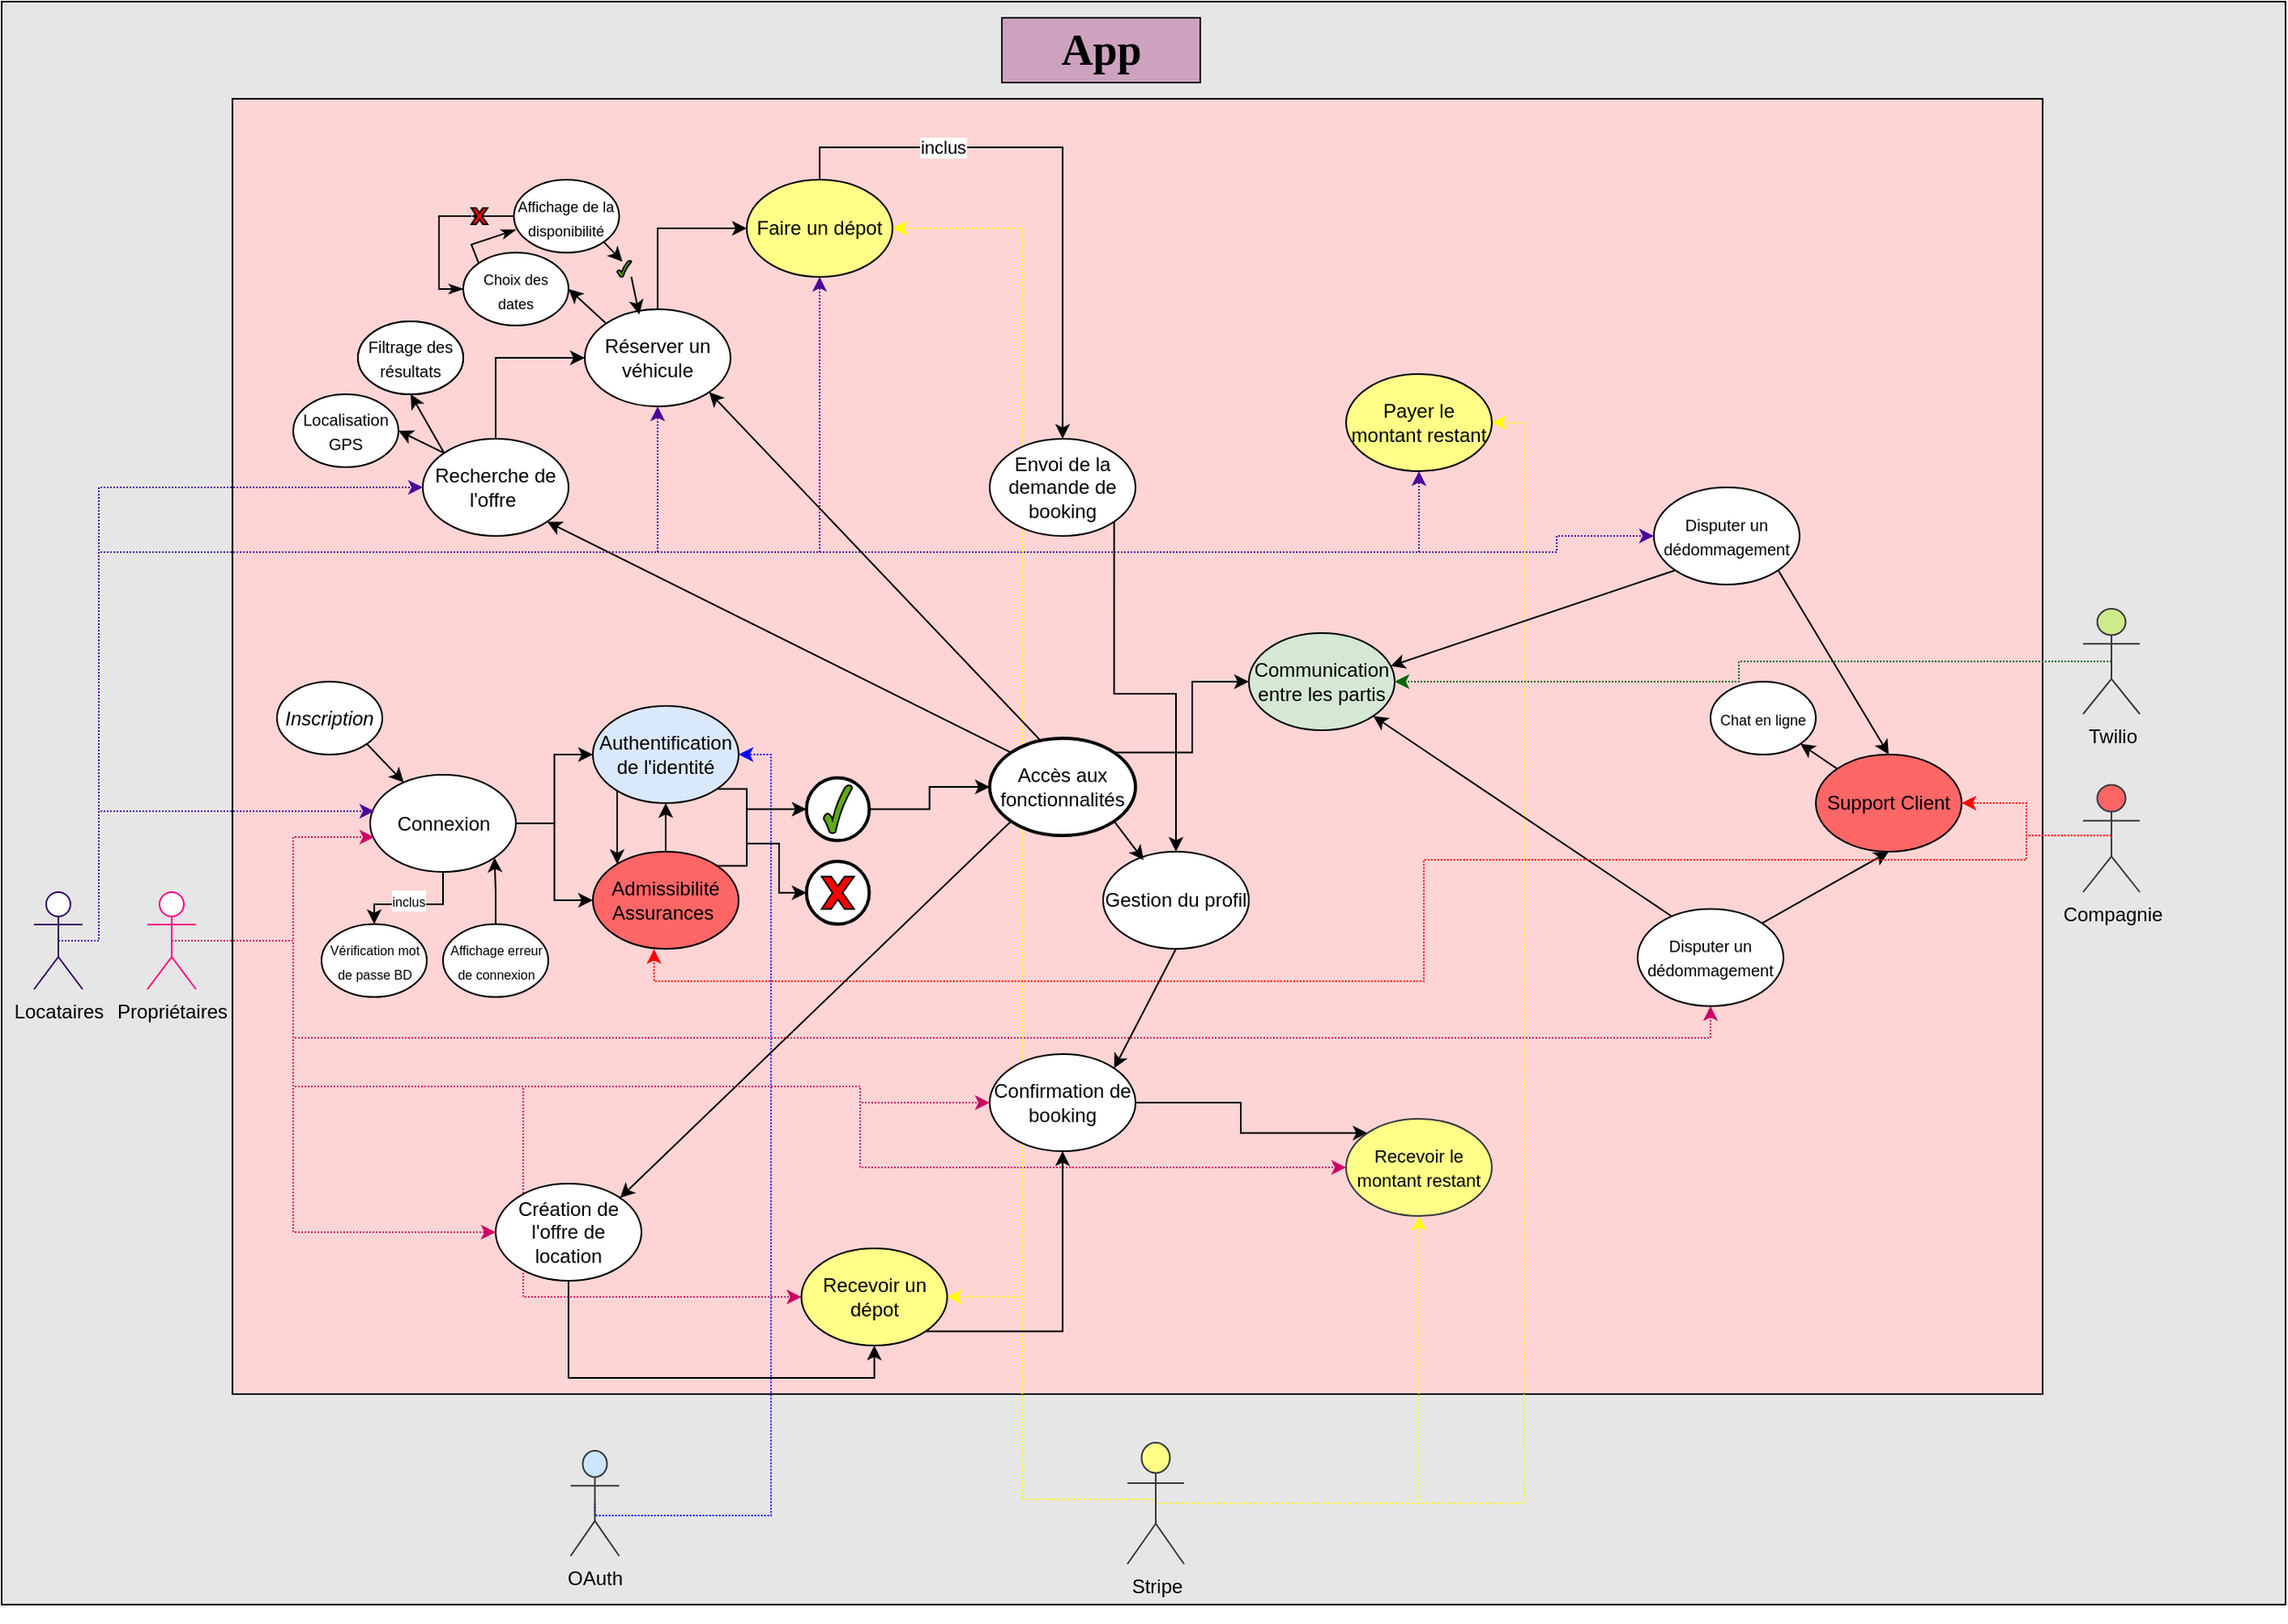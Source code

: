 <mxfile version="24.4.8" type="github">
  <diagram id="R2lEEEUBdFMjLlhIrx00" name="Page-1">
    <mxGraphModel dx="2284" dy="780" grid="1" gridSize="10" guides="1" tooltips="1" connect="1" arrows="1" fold="1" page="1" pageScale="1" pageWidth="850" pageHeight="1100" math="0" shadow="0" extFonts="Permanent Marker^https://fonts.googleapis.com/css?family=Permanent+Marker">
      <root>
        <mxCell id="0" />
        <mxCell id="1" parent="0" />
        <mxCell id="vEo8DHTtd_7S-fg98XgC-6" value="" style="rounded=0;whiteSpace=wrap;html=1;fillColor=#E6E6E6;" vertex="1" parent="1">
          <mxGeometry x="-40" width="1410" height="990" as="geometry" />
        </mxCell>
        <mxCell id="8UbPj4sn8m6KC2orrcHc-167" value="" style="rounded=0;whiteSpace=wrap;html=1;fillColor=#FFD4D4;" parent="1" vertex="1">
          <mxGeometry x="102.5" y="60" width="1117.5" height="800" as="geometry" />
        </mxCell>
        <mxCell id="8UbPj4sn8m6KC2orrcHc-104" value="" style="edgeStyle=orthogonalEdgeStyle;rounded=0;orthogonalLoop=1;jettySize=auto;html=1;" parent="1" source="8UbPj4sn8m6KC2orrcHc-20" target="8UbPj4sn8m6KC2orrcHc-78" edge="1">
          <mxGeometry relative="1" as="geometry" />
        </mxCell>
        <mxCell id="8UbPj4sn8m6KC2orrcHc-106" style="edgeStyle=orthogonalEdgeStyle;rounded=0;orthogonalLoop=1;jettySize=auto;html=1;entryX=0;entryY=0.5;entryDx=0;entryDy=0;" parent="1" source="8UbPj4sn8m6KC2orrcHc-20" target="8UbPj4sn8m6KC2orrcHc-74" edge="1">
          <mxGeometry relative="1" as="geometry" />
        </mxCell>
        <mxCell id="8UbPj4sn8m6KC2orrcHc-134" style="edgeStyle=orthogonalEdgeStyle;rounded=0;orthogonalLoop=1;jettySize=auto;html=1;exitX=0.5;exitY=1;exitDx=0;exitDy=0;entryX=0.5;entryY=0;entryDx=0;entryDy=0;" parent="1" source="8UbPj4sn8m6KC2orrcHc-20" target="8UbPj4sn8m6KC2orrcHc-72" edge="1">
          <mxGeometry relative="1" as="geometry" />
        </mxCell>
        <mxCell id="8UbPj4sn8m6KC2orrcHc-166" value="&lt;font style=&quot;font-size: 8px;&quot;&gt;inclus&lt;/font&gt;" style="edgeLabel;html=1;align=center;verticalAlign=middle;resizable=0;points=[];" parent="8UbPj4sn8m6KC2orrcHc-134" vertex="1" connectable="0">
          <mxGeometry x="-0.138" relative="1" as="geometry">
            <mxPoint x="-10" y="-3" as="offset" />
          </mxGeometry>
        </mxCell>
        <mxCell id="8UbPj4sn8m6KC2orrcHc-20" value="Connexion" style="ellipse;whiteSpace=wrap;html=1;" parent="1" vertex="1">
          <mxGeometry x="187.5" y="477.5" width="90" height="60" as="geometry" />
        </mxCell>
        <mxCell id="8UbPj4sn8m6KC2orrcHc-121" style="edgeStyle=orthogonalEdgeStyle;rounded=0;orthogonalLoop=1;jettySize=auto;html=1;exitX=0.5;exitY=0.5;exitDx=0;exitDy=0;exitPerimeter=0;entryX=0.5;entryY=1;entryDx=0;entryDy=0;strokeColor=#4C0099;dashed=1;dashPattern=1 1;" parent="1" source="8UbPj4sn8m6KC2orrcHc-21" target="8UbPj4sn8m6KC2orrcHc-68" edge="1">
          <mxGeometry relative="1" as="geometry">
            <Array as="points">
              <mxPoint x="20" y="580" />
              <mxPoint x="20" y="340" />
              <mxPoint x="365" y="340" />
            </Array>
          </mxGeometry>
        </mxCell>
        <mxCell id="8UbPj4sn8m6KC2orrcHc-122" style="edgeStyle=orthogonalEdgeStyle;rounded=0;orthogonalLoop=1;jettySize=auto;html=1;exitX=0.5;exitY=0.5;exitDx=0;exitDy=0;exitPerimeter=0;entryX=0.5;entryY=1;entryDx=0;entryDy=0;strokeColor=#4C0099;dashed=1;dashPattern=1 1;" parent="1" source="8UbPj4sn8m6KC2orrcHc-21" target="8UbPj4sn8m6KC2orrcHc-69" edge="1">
          <mxGeometry relative="1" as="geometry">
            <Array as="points">
              <mxPoint x="20" y="580" />
              <mxPoint x="20" y="340" />
              <mxPoint x="465" y="340" />
            </Array>
          </mxGeometry>
        </mxCell>
        <mxCell id="8UbPj4sn8m6KC2orrcHc-123" style="edgeStyle=orthogonalEdgeStyle;rounded=0;orthogonalLoop=1;jettySize=auto;html=1;exitX=0.5;exitY=0.5;exitDx=0;exitDy=0;exitPerimeter=0;entryX=0.5;entryY=1;entryDx=0;entryDy=0;strokeColor=#4C0099;dashed=1;dashPattern=1 1;" parent="1" source="8UbPj4sn8m6KC2orrcHc-21" target="8UbPj4sn8m6KC2orrcHc-70" edge="1">
          <mxGeometry relative="1" as="geometry">
            <Array as="points">
              <mxPoint x="20" y="580" />
              <mxPoint x="20" y="340" />
              <mxPoint x="835" y="340" />
            </Array>
          </mxGeometry>
        </mxCell>
        <mxCell id="8UbPj4sn8m6KC2orrcHc-124" style="edgeStyle=orthogonalEdgeStyle;rounded=0;orthogonalLoop=1;jettySize=auto;html=1;exitX=0.5;exitY=0.5;exitDx=0;exitDy=0;exitPerimeter=0;entryX=0;entryY=0.5;entryDx=0;entryDy=0;strokeColor=#4C0099;dashed=1;dashPattern=1 1;" parent="1" source="8UbPj4sn8m6KC2orrcHc-21" target="8UbPj4sn8m6KC2orrcHc-55" edge="1">
          <mxGeometry relative="1" as="geometry">
            <Array as="points">
              <mxPoint x="20" y="580" />
              <mxPoint x="20" y="300" />
            </Array>
          </mxGeometry>
        </mxCell>
        <mxCell id="8UbPj4sn8m6KC2orrcHc-141" style="edgeStyle=orthogonalEdgeStyle;rounded=0;orthogonalLoop=1;jettySize=auto;html=1;exitX=0.5;exitY=0.5;exitDx=0;exitDy=0;exitPerimeter=0;entryX=0;entryY=0.5;entryDx=0;entryDy=0;strokeColor=#4C0099;dashed=1;dashPattern=1 1;" parent="1" source="8UbPj4sn8m6KC2orrcHc-21" target="8UbPj4sn8m6KC2orrcHc-79" edge="1">
          <mxGeometry relative="1" as="geometry">
            <Array as="points">
              <mxPoint x="20" y="580" />
              <mxPoint x="20" y="340" />
              <mxPoint x="920" y="340" />
              <mxPoint x="920" y="330" />
            </Array>
          </mxGeometry>
        </mxCell>
        <mxCell id="ww85tFQXNr1Mdo3t6wqq-46" style="edgeStyle=orthogonalEdgeStyle;rounded=0;orthogonalLoop=1;jettySize=auto;html=1;exitX=0.5;exitY=0.5;exitDx=0;exitDy=0;exitPerimeter=0;strokeColor=#4C0099;dashed=1;dashPattern=1 1;" parent="1" source="8UbPj4sn8m6KC2orrcHc-21" edge="1">
          <mxGeometry relative="1" as="geometry">
            <mxPoint x="190" y="500" as="targetPoint" />
            <Array as="points">
              <mxPoint x="20" y="580" />
              <mxPoint x="20" y="500" />
              <mxPoint x="187" y="500" />
            </Array>
          </mxGeometry>
        </mxCell>
        <mxCell id="8UbPj4sn8m6KC2orrcHc-21" value="Locataires" style="shape=umlActor;verticalLabelPosition=bottom;verticalAlign=top;html=1;outlineConnect=0;strokeColor=#330066;" parent="1" vertex="1">
          <mxGeometry x="-20" y="550" width="30" height="60" as="geometry" />
        </mxCell>
        <mxCell id="8UbPj4sn8m6KC2orrcHc-135" style="edgeStyle=orthogonalEdgeStyle;rounded=0;orthogonalLoop=1;jettySize=auto;html=1;exitX=0.5;exitY=0.5;exitDx=0;exitDy=0;exitPerimeter=0;entryX=0;entryY=0.5;entryDx=0;entryDy=0;strokeColor=#CC0066;dashed=1;dashPattern=1 1;" parent="1" source="8UbPj4sn8m6KC2orrcHc-22" target="8UbPj4sn8m6KC2orrcHc-73" edge="1">
          <mxGeometry relative="1" as="geometry">
            <Array as="points">
              <mxPoint x="140" y="580" />
              <mxPoint x="140" y="760" />
            </Array>
          </mxGeometry>
        </mxCell>
        <mxCell id="8UbPj4sn8m6KC2orrcHc-136" style="edgeStyle=orthogonalEdgeStyle;rounded=0;orthogonalLoop=1;jettySize=auto;html=1;exitX=0.5;exitY=0.5;exitDx=0;exitDy=0;exitPerimeter=0;entryX=0;entryY=0.5;entryDx=0;entryDy=0;strokeColor=#CC0066;dashed=1;dashPattern=1 1;" parent="1" source="8UbPj4sn8m6KC2orrcHc-22" target="8UbPj4sn8m6KC2orrcHc-28" edge="1">
          <mxGeometry relative="1" as="geometry">
            <Array as="points">
              <mxPoint x="140" y="580" />
              <mxPoint x="140" y="670" />
              <mxPoint x="490" y="670" />
              <mxPoint x="490" y="680" />
            </Array>
          </mxGeometry>
        </mxCell>
        <mxCell id="8UbPj4sn8m6KC2orrcHc-137" style="edgeStyle=orthogonalEdgeStyle;rounded=0;orthogonalLoop=1;jettySize=auto;html=1;exitX=0.5;exitY=0.5;exitDx=0;exitDy=0;exitPerimeter=0;entryX=0;entryY=0.5;entryDx=0;entryDy=0;strokeColor=#CC0066;dashed=1;dashPattern=1 1;" parent="1" source="8UbPj4sn8m6KC2orrcHc-22" target="8UbPj4sn8m6KC2orrcHc-82" edge="1">
          <mxGeometry relative="1" as="geometry">
            <Array as="points">
              <mxPoint x="140" y="580" />
              <mxPoint x="140" y="670" />
              <mxPoint x="282" y="670" />
              <mxPoint x="282" y="800" />
            </Array>
          </mxGeometry>
        </mxCell>
        <mxCell id="8UbPj4sn8m6KC2orrcHc-138" style="edgeStyle=orthogonalEdgeStyle;rounded=0;orthogonalLoop=1;jettySize=auto;html=1;exitX=0.5;exitY=0.5;exitDx=0;exitDy=0;exitPerimeter=0;entryX=0;entryY=0.5;entryDx=0;entryDy=0;strokeColor=#CC0066;dashed=1;dashPattern=1 1;" parent="1" source="8UbPj4sn8m6KC2orrcHc-22" target="8UbPj4sn8m6KC2orrcHc-83" edge="1">
          <mxGeometry relative="1" as="geometry">
            <Array as="points">
              <mxPoint x="140" y="580" />
              <mxPoint x="140" y="670" />
              <mxPoint x="490" y="670" />
              <mxPoint x="490" y="720" />
            </Array>
          </mxGeometry>
        </mxCell>
        <mxCell id="8UbPj4sn8m6KC2orrcHc-157" style="edgeStyle=orthogonalEdgeStyle;rounded=0;orthogonalLoop=1;jettySize=auto;html=1;exitX=0.5;exitY=0.5;exitDx=0;exitDy=0;exitPerimeter=0;strokeColor=#CC0066;dashed=1;dashPattern=1 1;" parent="1" source="8UbPj4sn8m6KC2orrcHc-22" target="8UbPj4sn8m6KC2orrcHc-76" edge="1">
          <mxGeometry relative="1" as="geometry">
            <Array as="points">
              <mxPoint x="140" y="580" />
              <mxPoint x="140" y="640" />
              <mxPoint x="1015" y="640" />
            </Array>
          </mxGeometry>
        </mxCell>
        <mxCell id="ww85tFQXNr1Mdo3t6wqq-47" style="edgeStyle=orthogonalEdgeStyle;rounded=0;orthogonalLoop=1;jettySize=auto;html=1;exitX=0.5;exitY=0.5;exitDx=0;exitDy=0;exitPerimeter=0;dashed=1;dashPattern=1 1;strokeColor=#CC0066;" parent="1" source="8UbPj4sn8m6KC2orrcHc-22" edge="1">
          <mxGeometry relative="1" as="geometry">
            <mxPoint x="190" y="516" as="targetPoint" />
            <Array as="points">
              <mxPoint x="140" y="580" />
              <mxPoint x="140" y="516" />
            </Array>
          </mxGeometry>
        </mxCell>
        <mxCell id="8UbPj4sn8m6KC2orrcHc-22" value="Propriétaires" style="shape=umlActor;verticalLabelPosition=bottom;verticalAlign=top;html=1;outlineConnect=0;strokeColor=#FF0080;" parent="1" vertex="1">
          <mxGeometry x="50" y="550" width="30" height="60" as="geometry" />
        </mxCell>
        <mxCell id="8UbPj4sn8m6KC2orrcHc-128" style="edgeStyle=orthogonalEdgeStyle;rounded=0;orthogonalLoop=1;jettySize=auto;html=1;exitX=0.5;exitY=0.5;exitDx=0;exitDy=0;exitPerimeter=0;entryX=0.5;entryY=1;entryDx=0;entryDy=0;dashed=1;dashPattern=1 1;strokeColor=#FFFF00;" parent="1" source="8UbPj4sn8m6KC2orrcHc-23" target="8UbPj4sn8m6KC2orrcHc-83" edge="1">
          <mxGeometry relative="1" as="geometry" />
        </mxCell>
        <mxCell id="8UbPj4sn8m6KC2orrcHc-129" style="edgeStyle=orthogonalEdgeStyle;rounded=0;orthogonalLoop=1;jettySize=auto;html=1;exitX=0.5;exitY=0.5;exitDx=0;exitDy=0;exitPerimeter=0;entryX=1;entryY=0.5;entryDx=0;entryDy=0;dashed=1;dashPattern=1 1;strokeColor=#FFFF00;" parent="1" source="8UbPj4sn8m6KC2orrcHc-23" target="8UbPj4sn8m6KC2orrcHc-70" edge="1">
          <mxGeometry relative="1" as="geometry" />
        </mxCell>
        <mxCell id="8UbPj4sn8m6KC2orrcHc-130" style="edgeStyle=orthogonalEdgeStyle;rounded=0;orthogonalLoop=1;jettySize=auto;html=1;exitX=0.5;exitY=0.5;exitDx=0;exitDy=0;exitPerimeter=0;entryX=1;entryY=0.5;entryDx=0;entryDy=0;dashed=1;dashPattern=1 1;strokeColor=#FFFF00;" parent="1" source="8UbPj4sn8m6KC2orrcHc-23" target="8UbPj4sn8m6KC2orrcHc-82" edge="1">
          <mxGeometry relative="1" as="geometry">
            <Array as="points">
              <mxPoint x="590" y="925" />
              <mxPoint x="590" y="800" />
            </Array>
          </mxGeometry>
        </mxCell>
        <mxCell id="8UbPj4sn8m6KC2orrcHc-131" style="edgeStyle=orthogonalEdgeStyle;rounded=0;orthogonalLoop=1;jettySize=auto;html=1;exitX=0.5;exitY=0.5;exitDx=0;exitDy=0;exitPerimeter=0;entryX=1;entryY=0.5;entryDx=0;entryDy=0;dashed=1;dashPattern=1 1;strokeColor=#FFFF00;" parent="1" source="8UbPj4sn8m6KC2orrcHc-23" target="8UbPj4sn8m6KC2orrcHc-69" edge="1">
          <mxGeometry relative="1" as="geometry">
            <Array as="points">
              <mxPoint x="590" y="925" />
              <mxPoint x="590" y="140" />
            </Array>
          </mxGeometry>
        </mxCell>
        <mxCell id="8UbPj4sn8m6KC2orrcHc-23" value="Stripe&lt;div&gt;&lt;br&gt;&lt;/div&gt;" style="shape=umlActor;verticalLabelPosition=bottom;verticalAlign=top;html=1;outlineConnect=0;fillColor=#ffff88;strokeColor=#36393d;" parent="1" vertex="1">
          <mxGeometry x="655" y="890" width="35" height="75" as="geometry" />
        </mxCell>
        <mxCell id="8UbPj4sn8m6KC2orrcHc-126" style="edgeStyle=orthogonalEdgeStyle;rounded=0;orthogonalLoop=1;jettySize=auto;html=1;exitX=0.5;exitY=0.5;exitDx=0;exitDy=0;exitPerimeter=0;entryX=1;entryY=0.5;entryDx=0;entryDy=0;dashed=1;dashPattern=1 1;fillColor=#cdeb8b;strokeColor=#006600;" parent="1" source="8UbPj4sn8m6KC2orrcHc-24" target="8UbPj4sn8m6KC2orrcHc-71" edge="1">
          <mxGeometry relative="1" as="geometry" />
        </mxCell>
        <mxCell id="8UbPj4sn8m6KC2orrcHc-24" value="Twilio" style="shape=umlActor;verticalLabelPosition=bottom;verticalAlign=top;html=1;outlineConnect=0;fillColor=#cdeb8b;strokeColor=#36393d;" parent="1" vertex="1">
          <mxGeometry x="1245" y="375" width="35" height="65" as="geometry" />
        </mxCell>
        <mxCell id="8UbPj4sn8m6KC2orrcHc-132" style="edgeStyle=orthogonalEdgeStyle;rounded=0;orthogonalLoop=1;jettySize=auto;html=1;exitX=0.5;exitY=0.5;exitDx=0;exitDy=0;exitPerimeter=0;entryX=1;entryY=0.5;entryDx=0;entryDy=0;dashed=1;dashPattern=1 1;strokeColor=#0000FF;" parent="1" source="8UbPj4sn8m6KC2orrcHc-25" target="8UbPj4sn8m6KC2orrcHc-78" edge="1">
          <mxGeometry relative="1" as="geometry">
            <Array as="points">
              <mxPoint x="435" y="935" />
              <mxPoint x="435" y="465" />
            </Array>
          </mxGeometry>
        </mxCell>
        <mxCell id="8UbPj4sn8m6KC2orrcHc-25" value="OAuth" style="shape=umlActor;verticalLabelPosition=bottom;verticalAlign=top;html=1;outlineConnect=0;fillColor=#cce5ff;strokeColor=#36393d;" parent="1" vertex="1">
          <mxGeometry x="311.25" y="895" width="30" height="65" as="geometry" />
        </mxCell>
        <mxCell id="8UbPj4sn8m6KC2orrcHc-127" style="edgeStyle=orthogonalEdgeStyle;rounded=0;orthogonalLoop=1;jettySize=auto;html=1;exitX=0.5;exitY=0.5;exitDx=0;exitDy=0;exitPerimeter=0;entryX=1;entryY=0.5;entryDx=0;entryDy=0;dashed=1;dashPattern=1 1;strokeColor=#FF0000;" parent="1" source="8UbPj4sn8m6KC2orrcHc-27" target="8UbPj4sn8m6KC2orrcHc-75" edge="1">
          <mxGeometry relative="1" as="geometry">
            <Array as="points">
              <mxPoint x="1210" y="515" />
              <mxPoint x="1210" y="495" />
            </Array>
          </mxGeometry>
        </mxCell>
        <mxCell id="8UbPj4sn8m6KC2orrcHc-27" value="Compagnie&lt;div&gt;&lt;br&gt;&lt;/div&gt;" style="shape=umlActor;verticalLabelPosition=bottom;verticalAlign=top;html=1;outlineConnect=0;fillColor=#FF6666;strokeColor=#36393d;" parent="1" vertex="1">
          <mxGeometry x="1245" y="483.75" width="35" height="66.25" as="geometry" />
        </mxCell>
        <mxCell id="vEo8DHTtd_7S-fg98XgC-5" style="edgeStyle=orthogonalEdgeStyle;rounded=0;orthogonalLoop=1;jettySize=auto;html=1;exitX=1;exitY=0.5;exitDx=0;exitDy=0;entryX=0;entryY=0;entryDx=0;entryDy=0;" edge="1" parent="1" source="8UbPj4sn8m6KC2orrcHc-28" target="8UbPj4sn8m6KC2orrcHc-83">
          <mxGeometry relative="1" as="geometry" />
        </mxCell>
        <mxCell id="8UbPj4sn8m6KC2orrcHc-28" value="Confirmation de booking" style="ellipse;whiteSpace=wrap;html=1;strokeColor=#000000;" parent="1" vertex="1">
          <mxGeometry x="570" y="650" width="90" height="60" as="geometry" />
        </mxCell>
        <mxCell id="8UbPj4sn8m6KC2orrcHc-171" style="edgeStyle=orthogonalEdgeStyle;rounded=0;orthogonalLoop=1;jettySize=auto;html=1;exitX=0.5;exitY=0;exitDx=0;exitDy=0;entryX=0;entryY=0.5;entryDx=0;entryDy=0;" parent="1" source="8UbPj4sn8m6KC2orrcHc-55" target="8UbPj4sn8m6KC2orrcHc-68" edge="1">
          <mxGeometry relative="1" as="geometry" />
        </mxCell>
        <mxCell id="ww85tFQXNr1Mdo3t6wqq-34" style="edgeStyle=none;rounded=0;orthogonalLoop=1;jettySize=auto;html=1;exitX=0;exitY=0;exitDx=0;exitDy=0;entryX=0.5;entryY=1;entryDx=0;entryDy=0;" parent="1" source="8UbPj4sn8m6KC2orrcHc-55" target="ww85tFQXNr1Mdo3t6wqq-3" edge="1">
          <mxGeometry relative="1" as="geometry" />
        </mxCell>
        <mxCell id="ww85tFQXNr1Mdo3t6wqq-35" style="edgeStyle=none;rounded=0;orthogonalLoop=1;jettySize=auto;html=1;exitX=0;exitY=0;exitDx=0;exitDy=0;entryX=1;entryY=0.5;entryDx=0;entryDy=0;" parent="1" source="8UbPj4sn8m6KC2orrcHc-55" target="ww85tFQXNr1Mdo3t6wqq-1" edge="1">
          <mxGeometry relative="1" as="geometry" />
        </mxCell>
        <mxCell id="8UbPj4sn8m6KC2orrcHc-55" value="Recherche de l&#39;offre&amp;nbsp;" style="ellipse;whiteSpace=wrap;html=1;strokeColor=#000000;" parent="1" vertex="1">
          <mxGeometry x="220" y="270" width="90" height="60" as="geometry" />
        </mxCell>
        <mxCell id="8UbPj4sn8m6KC2orrcHc-169" style="edgeStyle=orthogonalEdgeStyle;rounded=0;orthogonalLoop=1;jettySize=auto;html=1;exitX=0.5;exitY=0;exitDx=0;exitDy=0;entryX=0;entryY=0.5;entryDx=0;entryDy=0;" parent="1" source="8UbPj4sn8m6KC2orrcHc-68" target="8UbPj4sn8m6KC2orrcHc-69" edge="1">
          <mxGeometry relative="1" as="geometry" />
        </mxCell>
        <mxCell id="ww85tFQXNr1Mdo3t6wqq-12" style="edgeStyle=none;rounded=0;orthogonalLoop=1;jettySize=auto;html=1;exitX=0;exitY=0;exitDx=0;exitDy=0;entryX=1;entryY=0.5;entryDx=0;entryDy=0;" parent="1" source="8UbPj4sn8m6KC2orrcHc-68" target="ww85tFQXNr1Mdo3t6wqq-4" edge="1">
          <mxGeometry relative="1" as="geometry" />
        </mxCell>
        <mxCell id="8UbPj4sn8m6KC2orrcHc-68" value="Réserver un véhicule" style="ellipse;whiteSpace=wrap;html=1;strokeColor=#000000;" parent="1" vertex="1">
          <mxGeometry x="320" y="190" width="90" height="60" as="geometry" />
        </mxCell>
        <mxCell id="8UbPj4sn8m6KC2orrcHc-144" style="edgeStyle=orthogonalEdgeStyle;rounded=0;orthogonalLoop=1;jettySize=auto;html=1;exitX=0.5;exitY=0;exitDx=0;exitDy=0;entryX=0.5;entryY=0;entryDx=0;entryDy=0;" parent="1" source="8UbPj4sn8m6KC2orrcHc-69" target="8UbPj4sn8m6KC2orrcHc-92" edge="1">
          <mxGeometry relative="1" as="geometry" />
        </mxCell>
        <mxCell id="8UbPj4sn8m6KC2orrcHc-145" value="inclus" style="edgeLabel;html=1;align=center;verticalAlign=middle;resizable=0;points=[];" parent="8UbPj4sn8m6KC2orrcHc-144" vertex="1" connectable="0">
          <mxGeometry x="-0.452" relative="1" as="geometry">
            <mxPoint as="offset" />
          </mxGeometry>
        </mxCell>
        <mxCell id="8UbPj4sn8m6KC2orrcHc-69" value="Faire un dépot" style="ellipse;whiteSpace=wrap;html=1;fillColor=#ffff88;strokeColor=#000000;" parent="1" vertex="1">
          <mxGeometry x="420" y="110" width="90" height="60" as="geometry" />
        </mxCell>
        <mxCell id="8UbPj4sn8m6KC2orrcHc-70" value="Payer le montant restant" style="ellipse;whiteSpace=wrap;html=1;fillColor=#ffff88;strokeColor=#000000;" parent="1" vertex="1">
          <mxGeometry x="790" y="230" width="90" height="60" as="geometry" />
        </mxCell>
        <mxCell id="8UbPj4sn8m6KC2orrcHc-71" value="Communication entre les partis" style="ellipse;whiteSpace=wrap;html=1;fillColor=#d5e8d4;strokeColor=#000000;" parent="1" vertex="1">
          <mxGeometry x="730" y="390" width="90" height="60" as="geometry" />
        </mxCell>
        <mxCell id="8UbPj4sn8m6KC2orrcHc-72" value="&lt;div style=&quot;&quot;&gt;&lt;span style=&quot;background-color: initial;&quot;&gt;&lt;font style=&quot;font-size: 8px;&quot;&gt;Vérification mot de passe BD&lt;/font&gt;&lt;/span&gt;&lt;/div&gt;" style="ellipse;whiteSpace=wrap;html=1;fillColor=#FFFFFF;strokeColor=#000000;align=center;" parent="1" vertex="1">
          <mxGeometry x="157.5" y="569.75" width="65" height="45" as="geometry" />
        </mxCell>
        <mxCell id="8UbPj4sn8m6KC2orrcHc-177" style="edgeStyle=orthogonalEdgeStyle;rounded=0;orthogonalLoop=1;jettySize=auto;html=1;exitX=0.5;exitY=1;exitDx=0;exitDy=0;entryX=0.5;entryY=1;entryDx=0;entryDy=0;" parent="1" source="8UbPj4sn8m6KC2orrcHc-73" target="8UbPj4sn8m6KC2orrcHc-82" edge="1">
          <mxGeometry relative="1" as="geometry" />
        </mxCell>
        <mxCell id="8UbPj4sn8m6KC2orrcHc-73" value="Création de l&#39;offre de location" style="ellipse;whiteSpace=wrap;html=1;strokeColor=#000000;" parent="1" vertex="1">
          <mxGeometry x="265" y="730" width="90" height="60" as="geometry" />
        </mxCell>
        <mxCell id="8UbPj4sn8m6KC2orrcHc-154" style="edgeStyle=orthogonalEdgeStyle;rounded=0;orthogonalLoop=1;jettySize=auto;html=1;exitX=0.5;exitY=0;exitDx=0;exitDy=0;entryX=0.5;entryY=1;entryDx=0;entryDy=0;" parent="1" source="8UbPj4sn8m6KC2orrcHc-74" target="8UbPj4sn8m6KC2orrcHc-78" edge="1">
          <mxGeometry relative="1" as="geometry" />
        </mxCell>
        <mxCell id="8UbPj4sn8m6KC2orrcHc-164" style="edgeStyle=orthogonalEdgeStyle;rounded=0;orthogonalLoop=1;jettySize=auto;html=1;exitX=1;exitY=0;exitDx=0;exitDy=0;entryX=0;entryY=0.5;entryDx=0;entryDy=0;" parent="1" source="8UbPj4sn8m6KC2orrcHc-74" target="8UbPj4sn8m6KC2orrcHc-150" edge="1">
          <mxGeometry relative="1" as="geometry">
            <Array as="points">
              <mxPoint x="420" y="534" />
              <mxPoint x="420" y="499" />
            </Array>
          </mxGeometry>
        </mxCell>
        <mxCell id="8UbPj4sn8m6KC2orrcHc-74" value="Admissibilité Assurances&amp;nbsp;" style="ellipse;whiteSpace=wrap;html=1;fillColor=#FF6666;strokeColor=#000000;" parent="1" vertex="1">
          <mxGeometry x="325" y="525" width="90" height="60" as="geometry" />
        </mxCell>
        <mxCell id="ww85tFQXNr1Mdo3t6wqq-55" style="edgeStyle=none;rounded=0;orthogonalLoop=1;jettySize=auto;html=1;exitX=0;exitY=0;exitDx=0;exitDy=0;entryX=1;entryY=1;entryDx=0;entryDy=0;" parent="1" source="8UbPj4sn8m6KC2orrcHc-75" target="ww85tFQXNr1Mdo3t6wqq-49" edge="1">
          <mxGeometry relative="1" as="geometry" />
        </mxCell>
        <mxCell id="8UbPj4sn8m6KC2orrcHc-75" value="Support Client" style="ellipse;whiteSpace=wrap;html=1;fillColor=#FF6666;strokeColor=#000000;" parent="1" vertex="1">
          <mxGeometry x="1080" y="465" width="90" height="60" as="geometry" />
        </mxCell>
        <mxCell id="8UbPj4sn8m6KC2orrcHc-182" style="rounded=0;orthogonalLoop=1;jettySize=auto;html=1;exitX=1;exitY=0;exitDx=0;exitDy=0;entryX=0.5;entryY=1;entryDx=0;entryDy=0;" parent="1" source="8UbPj4sn8m6KC2orrcHc-76" target="8UbPj4sn8m6KC2orrcHc-75" edge="1">
          <mxGeometry relative="1" as="geometry" />
        </mxCell>
        <mxCell id="ww85tFQXNr1Mdo3t6wqq-52" style="edgeStyle=none;rounded=0;orthogonalLoop=1;jettySize=auto;html=1;exitX=0.241;exitY=0.083;exitDx=0;exitDy=0;exitPerimeter=0;entryX=1;entryY=1;entryDx=0;entryDy=0;" parent="1" source="8UbPj4sn8m6KC2orrcHc-76" target="8UbPj4sn8m6KC2orrcHc-71" edge="1">
          <mxGeometry relative="1" as="geometry" />
        </mxCell>
        <mxCell id="8UbPj4sn8m6KC2orrcHc-76" value="&lt;font style=&quot;font-size: 10px;&quot;&gt;Disputer un dédommagement&lt;/font&gt;" style="ellipse;whiteSpace=wrap;html=1;strokeColor=#000000;" parent="1" vertex="1">
          <mxGeometry x="970" y="560.38" width="90" height="60" as="geometry" />
        </mxCell>
        <mxCell id="8UbPj4sn8m6KC2orrcHc-153" style="edgeStyle=orthogonalEdgeStyle;rounded=0;orthogonalLoop=1;jettySize=auto;html=1;" parent="1" source="8UbPj4sn8m6KC2orrcHc-78" target="8UbPj4sn8m6KC2orrcHc-74" edge="1">
          <mxGeometry relative="1" as="geometry">
            <Array as="points">
              <mxPoint x="340" y="510" />
              <mxPoint x="340" y="510" />
            </Array>
          </mxGeometry>
        </mxCell>
        <mxCell id="8UbPj4sn8m6KC2orrcHc-163" style="edgeStyle=orthogonalEdgeStyle;rounded=0;orthogonalLoop=1;jettySize=auto;html=1;exitX=1;exitY=1;exitDx=0;exitDy=0;entryX=0;entryY=0.5;entryDx=0;entryDy=0;" parent="1" source="8UbPj4sn8m6KC2orrcHc-78" target="8UbPj4sn8m6KC2orrcHc-152" edge="1">
          <mxGeometry relative="1" as="geometry">
            <Array as="points">
              <mxPoint x="420" y="486" />
              <mxPoint x="420" y="520" />
              <mxPoint x="440" y="520" />
              <mxPoint x="440" y="550" />
            </Array>
          </mxGeometry>
        </mxCell>
        <mxCell id="8UbPj4sn8m6KC2orrcHc-78" value="Authentification de l&#39;identité" style="ellipse;whiteSpace=wrap;html=1;fillColor=#dae8fc;strokeColor=#000000;" parent="1" vertex="1">
          <mxGeometry x="325" y="435" width="90" height="60" as="geometry" />
        </mxCell>
        <mxCell id="8UbPj4sn8m6KC2orrcHc-183" style="rounded=0;orthogonalLoop=1;jettySize=auto;html=1;exitX=1;exitY=1;exitDx=0;exitDy=0;entryX=0.5;entryY=0;entryDx=0;entryDy=0;" parent="1" source="8UbPj4sn8m6KC2orrcHc-79" target="8UbPj4sn8m6KC2orrcHc-75" edge="1">
          <mxGeometry relative="1" as="geometry" />
        </mxCell>
        <mxCell id="8UbPj4sn8m6KC2orrcHc-79" value="&lt;font style=&quot;font-size: 10px;&quot;&gt;Disputer un dédommagement&lt;/font&gt;" style="ellipse;whiteSpace=wrap;html=1;strokeColor=#000000;" parent="1" vertex="1">
          <mxGeometry x="980" y="300" width="90" height="60" as="geometry" />
        </mxCell>
        <mxCell id="8UbPj4sn8m6KC2orrcHc-178" style="edgeStyle=orthogonalEdgeStyle;rounded=0;orthogonalLoop=1;jettySize=auto;html=1;exitX=1;exitY=1;exitDx=0;exitDy=0;entryX=0.5;entryY=1;entryDx=0;entryDy=0;" parent="1" source="8UbPj4sn8m6KC2orrcHc-82" target="8UbPj4sn8m6KC2orrcHc-28" edge="1">
          <mxGeometry relative="1" as="geometry" />
        </mxCell>
        <mxCell id="8UbPj4sn8m6KC2orrcHc-82" value="Recevoir un dépot" style="ellipse;whiteSpace=wrap;html=1;fillColor=#ffff88;strokeColor=#000000;" parent="1" vertex="1">
          <mxGeometry x="453.75" y="770" width="90" height="60" as="geometry" />
        </mxCell>
        <mxCell id="8UbPj4sn8m6KC2orrcHc-83" value="&lt;font style=&quot;font-size: 11px;&quot;&gt;Recevoir le montant restant&lt;/font&gt;" style="ellipse;whiteSpace=wrap;html=1;fillColor=#ffff88;strokeColor=#36393d;" parent="1" vertex="1">
          <mxGeometry x="790" y="690" width="90" height="60" as="geometry" />
        </mxCell>
        <mxCell id="8UbPj4sn8m6KC2orrcHc-184" style="edgeStyle=orthogonalEdgeStyle;rounded=0;orthogonalLoop=1;jettySize=auto;html=1;exitX=1;exitY=1;exitDx=0;exitDy=0;entryX=0.5;entryY=0;entryDx=0;entryDy=0;" parent="1" source="8UbPj4sn8m6KC2orrcHc-92" target="8UbPj4sn8m6KC2orrcHc-173" edge="1">
          <mxGeometry relative="1" as="geometry" />
        </mxCell>
        <mxCell id="8UbPj4sn8m6KC2orrcHc-92" value="Envoi de la demande de booking" style="ellipse;whiteSpace=wrap;html=1;strokeColor=#000000;" parent="1" vertex="1">
          <mxGeometry x="570" y="270" width="90" height="60" as="geometry" />
        </mxCell>
        <mxCell id="8UbPj4sn8m6KC2orrcHc-109" style="edgeStyle=orthogonalEdgeStyle;rounded=0;orthogonalLoop=1;jettySize=auto;html=1;exitX=1;exitY=0;exitDx=0;exitDy=0;entryX=0;entryY=0.5;entryDx=0;entryDy=0;" parent="1" source="8UbPj4sn8m6KC2orrcHc-77" target="8UbPj4sn8m6KC2orrcHc-71" edge="1">
          <mxGeometry relative="1" as="geometry" />
        </mxCell>
        <mxCell id="ww85tFQXNr1Mdo3t6wqq-40" style="edgeStyle=none;rounded=0;orthogonalLoop=1;jettySize=auto;html=1;exitX=0.352;exitY=0.028;exitDx=0;exitDy=0;entryX=1;entryY=1;entryDx=0;entryDy=0;exitPerimeter=0;" parent="1" source="8UbPj4sn8m6KC2orrcHc-77" target="8UbPj4sn8m6KC2orrcHc-68" edge="1">
          <mxGeometry relative="1" as="geometry" />
        </mxCell>
        <mxCell id="8UbPj4sn8m6KC2orrcHc-77" value="Accès aux fonctionnalités" style="ellipse;whiteSpace=wrap;html=1;strokeWidth=2;" parent="1" vertex="1">
          <mxGeometry x="570" y="455" width="90" height="60" as="geometry" />
        </mxCell>
        <mxCell id="8UbPj4sn8m6KC2orrcHc-158" style="edgeStyle=orthogonalEdgeStyle;rounded=0;orthogonalLoop=1;jettySize=auto;html=1;entryX=1;entryY=1;entryDx=0;entryDy=0;" parent="1" source="8UbPj4sn8m6KC2orrcHc-133" target="8UbPj4sn8m6KC2orrcHc-20" edge="1">
          <mxGeometry relative="1" as="geometry" />
        </mxCell>
        <mxCell id="8UbPj4sn8m6KC2orrcHc-133" value="&lt;div style=&quot;&quot;&gt;&lt;font style=&quot;font-size: 8px;&quot;&gt;Affichage erreur de connexion&lt;/font&gt;&lt;/div&gt;" style="ellipse;whiteSpace=wrap;html=1;fillColor=#FFFFFF;strokeColor=#000000;align=center;" parent="1" vertex="1">
          <mxGeometry x="232.5" y="569.75" width="65" height="45" as="geometry" />
        </mxCell>
        <mxCell id="8UbPj4sn8m6KC2orrcHc-165" style="edgeStyle=orthogonalEdgeStyle;rounded=0;orthogonalLoop=1;jettySize=auto;html=1;exitX=1;exitY=0.5;exitDx=0;exitDy=0;entryX=0;entryY=0.5;entryDx=0;entryDy=0;" parent="1" source="8UbPj4sn8m6KC2orrcHc-150" target="8UbPj4sn8m6KC2orrcHc-77" edge="1">
          <mxGeometry relative="1" as="geometry" />
        </mxCell>
        <mxCell id="8UbPj4sn8m6KC2orrcHc-150" value="" style="ellipse;whiteSpace=wrap;html=1;aspect=fixed;strokeWidth=2;strokeColor=#000000;" parent="1" vertex="1">
          <mxGeometry x="456.88" y="479.38" width="38.75" height="38.75" as="geometry" />
        </mxCell>
        <mxCell id="8UbPj4sn8m6KC2orrcHc-58" value="" style="verticalLabelPosition=bottom;verticalAlign=top;html=1;shape=mxgraph.basic.tick;fillColor=#60a917;fontColor=#ffffff;strokeColor=#000000;" parent="1" vertex="1">
          <mxGeometry x="467.5" y="483.75" width="17.5" height="30" as="geometry" />
        </mxCell>
        <mxCell id="8UbPj4sn8m6KC2orrcHc-152" value="" style="ellipse;whiteSpace=wrap;html=1;aspect=fixed;strokeWidth=2;strokeColor=#000000;" parent="1" vertex="1">
          <mxGeometry x="456.88" y="531" width="38.75" height="38.75" as="geometry" />
        </mxCell>
        <mxCell id="8UbPj4sn8m6KC2orrcHc-59" value="" style="verticalLabelPosition=bottom;verticalAlign=top;html=1;shape=mxgraph.basic.x;fillColor=#FF0000;" parent="1" vertex="1">
          <mxGeometry x="466.25" y="540.38" width="20" height="20" as="geometry" />
        </mxCell>
        <mxCell id="8UbPj4sn8m6KC2orrcHc-155" style="edgeStyle=orthogonalEdgeStyle;rounded=0;orthogonalLoop=1;jettySize=auto;html=1;exitX=0.5;exitY=0.5;exitDx=0;exitDy=0;exitPerimeter=0;entryX=0.42;entryY=1.003;entryDx=0;entryDy=0;entryPerimeter=0;dashed=1;dashPattern=1 1;strokeColor=#FF0000;" parent="1" source="8UbPj4sn8m6KC2orrcHc-27" target="8UbPj4sn8m6KC2orrcHc-74" edge="1">
          <mxGeometry relative="1" as="geometry">
            <Array as="points">
              <mxPoint x="1210" y="515" />
              <mxPoint x="1210" y="530" />
              <mxPoint x="838" y="530" />
              <mxPoint x="838" y="605" />
              <mxPoint x="363" y="605" />
            </Array>
          </mxGeometry>
        </mxCell>
        <mxCell id="ww85tFQXNr1Mdo3t6wqq-38" style="edgeStyle=none;rounded=0;orthogonalLoop=1;jettySize=auto;html=1;exitX=0.5;exitY=1;exitDx=0;exitDy=0;entryX=1;entryY=0;entryDx=0;entryDy=0;" parent="1" source="8UbPj4sn8m6KC2orrcHc-173" target="8UbPj4sn8m6KC2orrcHc-28" edge="1">
          <mxGeometry relative="1" as="geometry" />
        </mxCell>
        <mxCell id="8UbPj4sn8m6KC2orrcHc-173" value="Gestion du profil" style="ellipse;whiteSpace=wrap;html=1;" parent="1" vertex="1">
          <mxGeometry x="640" y="525" width="90" height="60" as="geometry" />
        </mxCell>
        <mxCell id="8UbPj4sn8m6KC2orrcHc-174" style="rounded=0;orthogonalLoop=1;jettySize=auto;html=1;exitX=0;exitY=1;exitDx=0;exitDy=0;entryX=1;entryY=0;entryDx=0;entryDy=0;" parent="1" source="8UbPj4sn8m6KC2orrcHc-77" target="8UbPj4sn8m6KC2orrcHc-73" edge="1">
          <mxGeometry relative="1" as="geometry" />
        </mxCell>
        <mxCell id="8UbPj4sn8m6KC2orrcHc-175" style="rounded=0;orthogonalLoop=1;jettySize=auto;html=1;exitX=0;exitY=0;exitDx=0;exitDy=0;entryX=1;entryY=1;entryDx=0;entryDy=0;" parent="1" source="8UbPj4sn8m6KC2orrcHc-77" target="8UbPj4sn8m6KC2orrcHc-55" edge="1">
          <mxGeometry relative="1" as="geometry" />
        </mxCell>
        <mxCell id="ww85tFQXNr1Mdo3t6wqq-1" value="&lt;div style=&quot;&quot;&gt;&lt;span style=&quot;background-color: initial;&quot;&gt;&lt;font style=&quot;font-size: 10px;&quot;&gt;Localisation GPS&lt;/font&gt;&lt;/span&gt;&lt;/div&gt;" style="ellipse;whiteSpace=wrap;html=1;fillColor=#FFFFFF;strokeColor=#000000;align=center;" parent="1" vertex="1">
          <mxGeometry x="140" y="242.5" width="65" height="45" as="geometry" />
        </mxCell>
        <mxCell id="ww85tFQXNr1Mdo3t6wqq-2" value="&lt;div style=&quot;&quot;&gt;&lt;span style=&quot;font-size: 10px;&quot;&gt;Filtrage des résultats&lt;/span&gt;&lt;/div&gt;" style="ellipse;whiteSpace=wrap;html=1;fillColor=#FFFFFF;strokeColor=#000000;align=center;" parent="1" vertex="1">
          <mxGeometry x="180" y="197.5" width="65" height="45" as="geometry" />
        </mxCell>
        <mxCell id="ww85tFQXNr1Mdo3t6wqq-3" value="&lt;div style=&quot;&quot;&gt;&lt;span style=&quot;font-size: 10px;&quot;&gt;Filtrage des résultats&lt;/span&gt;&lt;/div&gt;" style="ellipse;whiteSpace=wrap;html=1;fillColor=#FFFFFF;strokeColor=#000000;align=center;" parent="1" vertex="1">
          <mxGeometry x="180" y="197.5" width="65" height="45" as="geometry" />
        </mxCell>
        <mxCell id="ww85tFQXNr1Mdo3t6wqq-33" style="edgeStyle=none;rounded=0;orthogonalLoop=1;jettySize=auto;html=1;exitX=0;exitY=0;exitDx=0;exitDy=0;endArrow=classicThin;endFill=1;entryX=0.019;entryY=0.687;entryDx=0;entryDy=0;entryPerimeter=0;" parent="1" source="ww85tFQXNr1Mdo3t6wqq-4" target="ww85tFQXNr1Mdo3t6wqq-6" edge="1">
          <mxGeometry relative="1" as="geometry">
            <mxPoint x="276" y="132" as="targetPoint" />
            <Array as="points">
              <mxPoint x="250" y="150" />
            </Array>
          </mxGeometry>
        </mxCell>
        <mxCell id="ww85tFQXNr1Mdo3t6wqq-4" value="&lt;div style=&quot;&quot;&gt;&lt;font style=&quot;font-size: 9px;&quot;&gt;Choix des dates&lt;/font&gt;&lt;br&gt;&lt;/div&gt;" style="ellipse;whiteSpace=wrap;html=1;fillColor=#FFFFFF;strokeColor=#000000;align=center;" parent="1" vertex="1">
          <mxGeometry x="245" y="155" width="65" height="45" as="geometry" />
        </mxCell>
        <mxCell id="ww85tFQXNr1Mdo3t6wqq-29" style="edgeStyle=orthogonalEdgeStyle;rounded=0;orthogonalLoop=1;jettySize=auto;html=1;exitX=0;exitY=0.5;exitDx=0;exitDy=0;entryX=0;entryY=0.5;entryDx=0;entryDy=0;endArrow=classicThin;endFill=1;" parent="1" source="ww85tFQXNr1Mdo3t6wqq-8" target="ww85tFQXNr1Mdo3t6wqq-4" edge="1">
          <mxGeometry relative="1" as="geometry" />
        </mxCell>
        <mxCell id="ww85tFQXNr1Mdo3t6wqq-6" value="&lt;div style=&quot;&quot;&gt;&lt;font style=&quot;font-size: 9px;&quot;&gt;Affichage de la disponibilité&lt;/font&gt;&lt;/div&gt;" style="ellipse;whiteSpace=wrap;html=1;fillColor=#FFFFFF;strokeColor=#000000;align=center;" parent="1" vertex="1">
          <mxGeometry x="276.25" y="110" width="65" height="45" as="geometry" />
        </mxCell>
        <mxCell id="ww85tFQXNr1Mdo3t6wqq-11" style="edgeStyle=none;rounded=0;orthogonalLoop=1;jettySize=auto;html=1;exitX=1;exitY=1;exitDx=0;exitDy=0;entryX=0.374;entryY=0.055;entryDx=0;entryDy=0;entryPerimeter=0;" parent="1" source="ww85tFQXNr1Mdo3t6wqq-7" target="8UbPj4sn8m6KC2orrcHc-68" edge="1">
          <mxGeometry relative="1" as="geometry" />
        </mxCell>
        <mxCell id="ww85tFQXNr1Mdo3t6wqq-14" style="edgeStyle=none;rounded=0;orthogonalLoop=1;jettySize=auto;html=1;exitX=0;exitY=0.5;exitDx=0;exitDy=0;" parent="1" source="ww85tFQXNr1Mdo3t6wqq-4" target="ww85tFQXNr1Mdo3t6wqq-4" edge="1">
          <mxGeometry relative="1" as="geometry" />
        </mxCell>
        <mxCell id="ww85tFQXNr1Mdo3t6wqq-19" value="" style="edgeStyle=none;rounded=0;orthogonalLoop=1;jettySize=auto;html=1;exitX=1;exitY=1;exitDx=0;exitDy=0;entryX=0.374;entryY=0.055;entryDx=0;entryDy=0;entryPerimeter=0;" parent="1" source="ww85tFQXNr1Mdo3t6wqq-6" target="ww85tFQXNr1Mdo3t6wqq-7" edge="1">
          <mxGeometry relative="1" as="geometry">
            <mxPoint x="332" y="148" as="sourcePoint" />
            <mxPoint x="354" y="193" as="targetPoint" />
          </mxGeometry>
        </mxCell>
        <mxCell id="ww85tFQXNr1Mdo3t6wqq-7" value="" style="verticalLabelPosition=bottom;verticalAlign=top;html=1;shape=mxgraph.basic.tick;fillColor=#60a917;fontColor=#ffffff;strokeColor=#000000;" parent="1" vertex="1">
          <mxGeometry x="340" y="160" width="8.75" height="10" as="geometry" />
        </mxCell>
        <mxCell id="ww85tFQXNr1Mdo3t6wqq-32" value="" style="edgeStyle=orthogonalEdgeStyle;rounded=0;orthogonalLoop=1;jettySize=auto;html=1;exitX=0;exitY=0.5;exitDx=0;exitDy=0;entryX=0;entryY=0.5;entryDx=0;entryDy=0;" parent="1" source="ww85tFQXNr1Mdo3t6wqq-6" target="ww85tFQXNr1Mdo3t6wqq-8" edge="1">
          <mxGeometry relative="1" as="geometry">
            <mxPoint x="276" y="132" as="sourcePoint" />
            <mxPoint x="245" y="178" as="targetPoint" />
          </mxGeometry>
        </mxCell>
        <mxCell id="ww85tFQXNr1Mdo3t6wqq-8" value="" style="verticalLabelPosition=bottom;verticalAlign=top;html=1;shape=mxgraph.basic.x;fillColor=#FF0000;" parent="1" vertex="1">
          <mxGeometry x="250" y="127.5" width="10" height="10" as="geometry" />
        </mxCell>
        <mxCell id="ww85tFQXNr1Mdo3t6wqq-39" style="edgeStyle=none;rounded=0;orthogonalLoop=1;jettySize=auto;html=1;exitX=1;exitY=1;exitDx=0;exitDy=0;entryX=0.278;entryY=0.087;entryDx=0;entryDy=0;entryPerimeter=0;" parent="1" source="8UbPj4sn8m6KC2orrcHc-77" target="8UbPj4sn8m6KC2orrcHc-173" edge="1">
          <mxGeometry relative="1" as="geometry" />
        </mxCell>
        <mxCell id="ww85tFQXNr1Mdo3t6wqq-42" style="edgeStyle=none;rounded=0;orthogonalLoop=1;jettySize=auto;html=1;exitX=1;exitY=1;exitDx=0;exitDy=0;" parent="1" source="ww85tFQXNr1Mdo3t6wqq-41" target="8UbPj4sn8m6KC2orrcHc-20" edge="1">
          <mxGeometry relative="1" as="geometry" />
        </mxCell>
        <mxCell id="ww85tFQXNr1Mdo3t6wqq-41" value="&lt;div style=&quot;&quot;&gt;&lt;i&gt;Inscription&lt;/i&gt;&lt;br&gt;&lt;/div&gt;" style="ellipse;whiteSpace=wrap;html=1;fillColor=#FFFFFF;strokeColor=#000000;align=center;" parent="1" vertex="1">
          <mxGeometry x="130" y="420" width="65" height="45" as="geometry" />
        </mxCell>
        <mxCell id="ww85tFQXNr1Mdo3t6wqq-49" value="&lt;div style=&quot;&quot;&gt;&lt;font style=&quot;font-size: 9px;&quot;&gt;Chat en ligne&lt;/font&gt;&lt;br&gt;&lt;/div&gt;" style="ellipse;whiteSpace=wrap;html=1;fillColor=#FFFFFF;strokeColor=#000000;align=center;" parent="1" vertex="1">
          <mxGeometry x="1015" y="420" width="65" height="45" as="geometry" />
        </mxCell>
        <mxCell id="ww85tFQXNr1Mdo3t6wqq-54" style="edgeStyle=none;rounded=0;orthogonalLoop=1;jettySize=auto;html=1;exitX=0;exitY=1;exitDx=0;exitDy=0;entryX=0.972;entryY=0.34;entryDx=0;entryDy=0;entryPerimeter=0;" parent="1" source="8UbPj4sn8m6KC2orrcHc-79" target="8UbPj4sn8m6KC2orrcHc-71" edge="1">
          <mxGeometry relative="1" as="geometry" />
        </mxCell>
        <mxCell id="ww85tFQXNr1Mdo3t6wqq-57" value="" style="rounded=0;whiteSpace=wrap;html=1;labelBackgroundColor=none;fillColor=#CDA2BE;" parent="1" vertex="1">
          <mxGeometry x="577.5" y="10" width="122.5" height="40" as="geometry" />
        </mxCell>
        <mxCell id="ww85tFQXNr1Mdo3t6wqq-56" value="&lt;font style=&quot;font-size: 27px;&quot;&gt;&lt;b style=&quot;font-size: 27px;&quot;&gt;App&lt;/b&gt;&lt;/font&gt;" style="text;html=1;align=center;verticalAlign=middle;whiteSpace=wrap;rounded=0;fontFamily=Georgia;fontSize=27;" parent="1" vertex="1">
          <mxGeometry x="608.75" y="15" width="60" height="30" as="geometry" />
        </mxCell>
      </root>
    </mxGraphModel>
  </diagram>
</mxfile>
